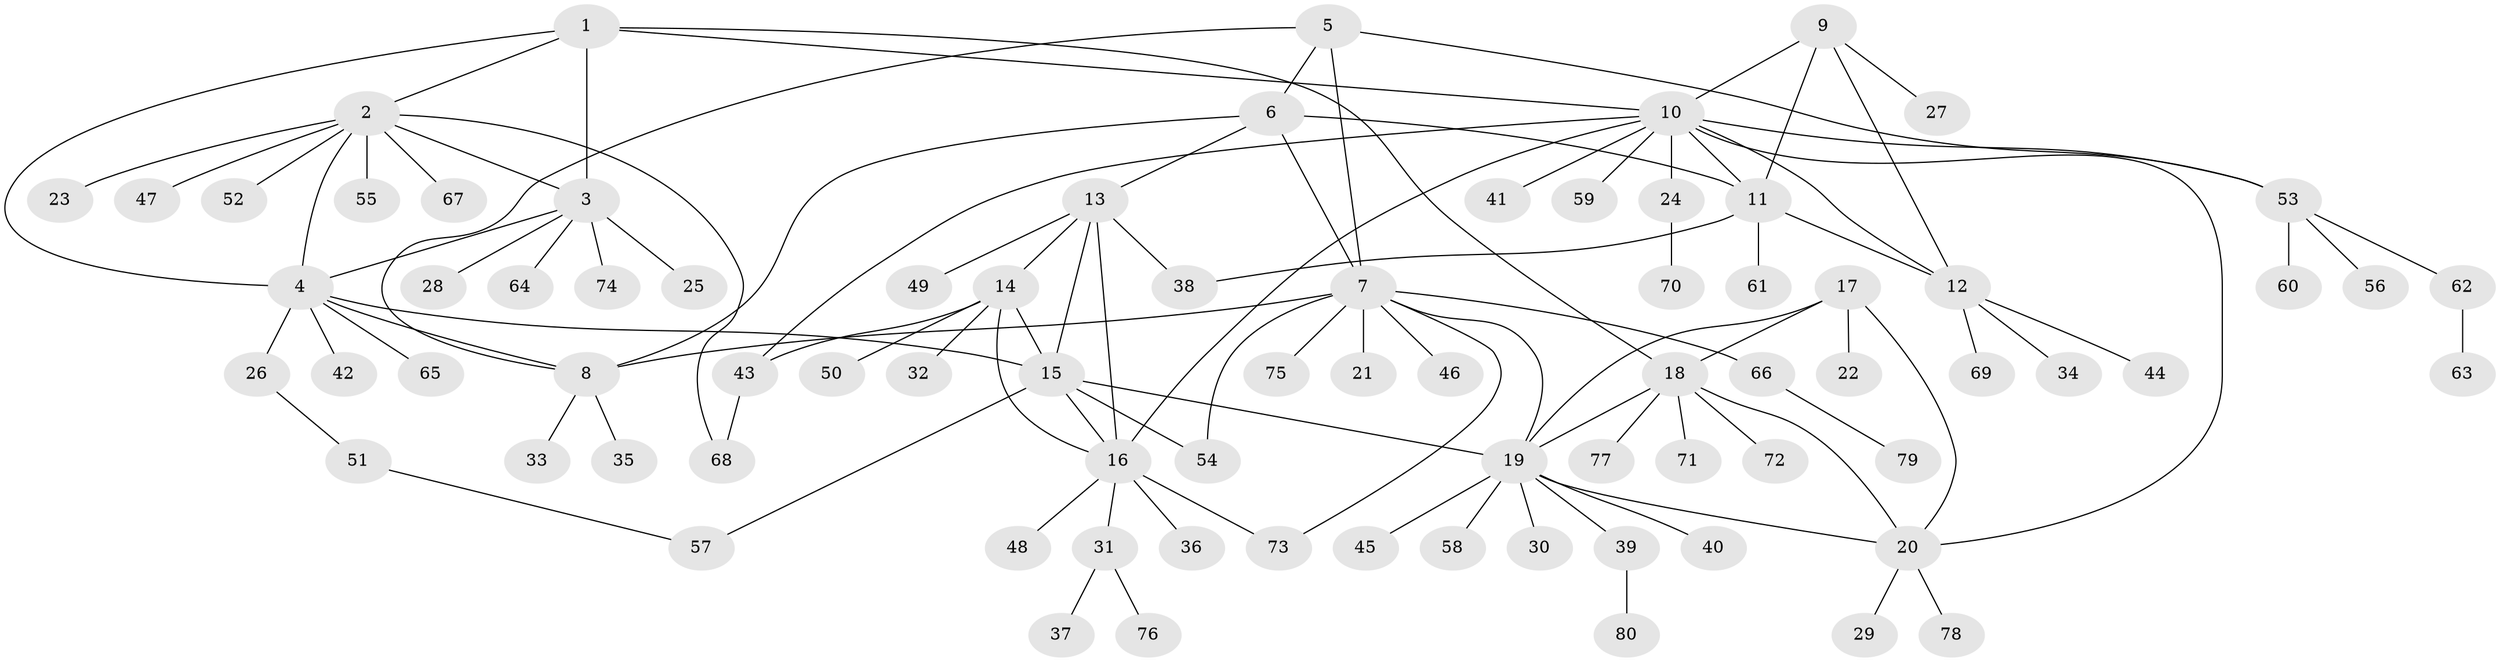// coarse degree distribution, {15: 0.029411764705882353, 14: 0.029411764705882353, 3: 0.029411764705882353, 7: 0.029411764705882353, 8: 0.029411764705882353, 1: 0.7352941176470589, 2: 0.11764705882352941}
// Generated by graph-tools (version 1.1) at 2025/19/03/04/25 18:19:45]
// undirected, 80 vertices, 107 edges
graph export_dot {
graph [start="1"]
  node [color=gray90,style=filled];
  1;
  2;
  3;
  4;
  5;
  6;
  7;
  8;
  9;
  10;
  11;
  12;
  13;
  14;
  15;
  16;
  17;
  18;
  19;
  20;
  21;
  22;
  23;
  24;
  25;
  26;
  27;
  28;
  29;
  30;
  31;
  32;
  33;
  34;
  35;
  36;
  37;
  38;
  39;
  40;
  41;
  42;
  43;
  44;
  45;
  46;
  47;
  48;
  49;
  50;
  51;
  52;
  53;
  54;
  55;
  56;
  57;
  58;
  59;
  60;
  61;
  62;
  63;
  64;
  65;
  66;
  67;
  68;
  69;
  70;
  71;
  72;
  73;
  74;
  75;
  76;
  77;
  78;
  79;
  80;
  1 -- 2;
  1 -- 3;
  1 -- 4;
  1 -- 10;
  1 -- 18;
  2 -- 3;
  2 -- 4;
  2 -- 23;
  2 -- 47;
  2 -- 52;
  2 -- 55;
  2 -- 67;
  2 -- 68;
  3 -- 4;
  3 -- 25;
  3 -- 28;
  3 -- 64;
  3 -- 74;
  4 -- 8;
  4 -- 15;
  4 -- 26;
  4 -- 42;
  4 -- 65;
  5 -- 6;
  5 -- 7;
  5 -- 8;
  5 -- 53;
  6 -- 7;
  6 -- 8;
  6 -- 11;
  6 -- 13;
  7 -- 8;
  7 -- 19;
  7 -- 21;
  7 -- 46;
  7 -- 54;
  7 -- 66;
  7 -- 73;
  7 -- 75;
  8 -- 33;
  8 -- 35;
  9 -- 10;
  9 -- 11;
  9 -- 12;
  9 -- 27;
  10 -- 11;
  10 -- 12;
  10 -- 16;
  10 -- 20;
  10 -- 24;
  10 -- 41;
  10 -- 43;
  10 -- 53;
  10 -- 59;
  11 -- 12;
  11 -- 38;
  11 -- 61;
  12 -- 34;
  12 -- 44;
  12 -- 69;
  13 -- 14;
  13 -- 15;
  13 -- 16;
  13 -- 38;
  13 -- 49;
  14 -- 15;
  14 -- 16;
  14 -- 32;
  14 -- 43;
  14 -- 50;
  15 -- 16;
  15 -- 19;
  15 -- 54;
  15 -- 57;
  16 -- 31;
  16 -- 36;
  16 -- 48;
  16 -- 73;
  17 -- 18;
  17 -- 19;
  17 -- 20;
  17 -- 22;
  18 -- 19;
  18 -- 20;
  18 -- 71;
  18 -- 72;
  18 -- 77;
  19 -- 20;
  19 -- 30;
  19 -- 39;
  19 -- 40;
  19 -- 45;
  19 -- 58;
  20 -- 29;
  20 -- 78;
  24 -- 70;
  26 -- 51;
  31 -- 37;
  31 -- 76;
  39 -- 80;
  43 -- 68;
  51 -- 57;
  53 -- 56;
  53 -- 60;
  53 -- 62;
  62 -- 63;
  66 -- 79;
}

